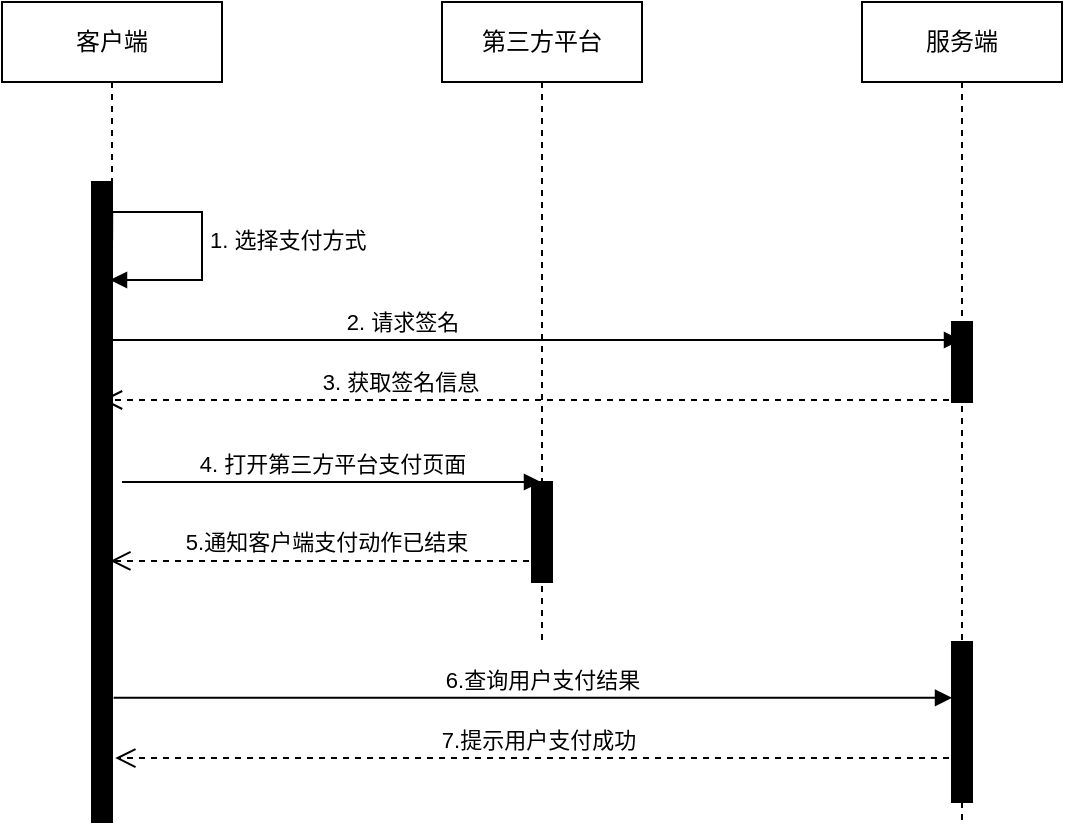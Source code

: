 <mxfile version="13.9.9" type="github">
  <diagram id="YM-SYasDEWVbzir2vy8I" name="Page-1">
    <mxGraphModel dx="925" dy="582" grid="1" gridSize="10" guides="1" tooltips="1" connect="1" arrows="1" fold="1" page="1" pageScale="1" pageWidth="827" pageHeight="1169" math="0" shadow="0">
      <root>
        <mxCell id="0" />
        <mxCell id="1" parent="0" />
        <mxCell id="XTWhxZR6wu2D6UM0us9H-2" value="第三方平台" style="shape=umlLifeline;perimeter=lifelinePerimeter;whiteSpace=wrap;html=1;container=1;collapsible=0;recursiveResize=0;outlineConnect=0;" vertex="1" parent="1">
          <mxGeometry x="260" y="80" width="100" height="320" as="geometry" />
        </mxCell>
        <mxCell id="XTWhxZR6wu2D6UM0us9H-16" value="" style="html=1;points=[];perimeter=orthogonalPerimeter;fillColor=#000000;" vertex="1" parent="XTWhxZR6wu2D6UM0us9H-2">
          <mxGeometry x="45" y="240" width="10" height="50" as="geometry" />
        </mxCell>
        <mxCell id="XTWhxZR6wu2D6UM0us9H-3" value="服务端" style="shape=umlLifeline;perimeter=lifelinePerimeter;whiteSpace=wrap;html=1;container=1;collapsible=0;recursiveResize=0;outlineConnect=0;" vertex="1" parent="1">
          <mxGeometry x="470" y="80" width="100" height="410" as="geometry" />
        </mxCell>
        <mxCell id="XTWhxZR6wu2D6UM0us9H-13" value="" style="html=1;points=[];perimeter=orthogonalPerimeter;fillColor=#000000;" vertex="1" parent="XTWhxZR6wu2D6UM0us9H-3">
          <mxGeometry x="45" y="160" width="10" height="40" as="geometry" />
        </mxCell>
        <mxCell id="XTWhxZR6wu2D6UM0us9H-14" value="" style="html=1;points=[];perimeter=orthogonalPerimeter;fillColor=#000000;" vertex="1" parent="XTWhxZR6wu2D6UM0us9H-3">
          <mxGeometry x="45" y="320" width="10" height="80" as="geometry" />
        </mxCell>
        <mxCell id="XTWhxZR6wu2D6UM0us9H-12" value="" style="html=1;verticalAlign=bottom;endArrow=block;" edge="1" parent="XTWhxZR6wu2D6UM0us9H-3" source="XTWhxZR6wu2D6UM0us9H-14" target="XTWhxZR6wu2D6UM0us9H-3">
          <mxGeometry width="80" relative="1" as="geometry">
            <mxPoint x="-380" y="290" as="sourcePoint" />
            <mxPoint x="-300" y="290" as="targetPoint" />
          </mxGeometry>
        </mxCell>
        <mxCell id="XTWhxZR6wu2D6UM0us9H-4" value="客户端" style="shape=umlLifeline;perimeter=lifelinePerimeter;whiteSpace=wrap;html=1;container=1;collapsible=0;recursiveResize=0;outlineConnect=0;" vertex="1" parent="1">
          <mxGeometry x="40" y="80" width="110" height="410" as="geometry" />
        </mxCell>
        <mxCell id="XTWhxZR6wu2D6UM0us9H-5" value="" style="html=1;points=[];perimeter=orthogonalPerimeter;fillColor=#000000;" vertex="1" parent="XTWhxZR6wu2D6UM0us9H-4">
          <mxGeometry x="45" y="90" width="10" height="320" as="geometry" />
        </mxCell>
        <mxCell id="XTWhxZR6wu2D6UM0us9H-6" value="1. 选择支付方式" style="edgeStyle=orthogonalEdgeStyle;html=1;align=left;spacingLeft=2;endArrow=block;rounded=0;exitX=1.006;exitY=0.092;exitDx=0;exitDy=0;exitPerimeter=0;" edge="1" parent="XTWhxZR6wu2D6UM0us9H-4">
          <mxGeometry x="0.055" relative="1" as="geometry">
            <mxPoint x="55.06" y="119.24" as="sourcePoint" />
            <Array as="points">
              <mxPoint x="55" y="105" />
              <mxPoint x="100" y="105" />
              <mxPoint x="100" y="139" />
            </Array>
            <mxPoint x="54" y="139" as="targetPoint" />
            <mxPoint as="offset" />
          </mxGeometry>
        </mxCell>
        <mxCell id="XTWhxZR6wu2D6UM0us9H-7" value="2. 请求签名" style="html=1;verticalAlign=bottom;endArrow=block;" edge="1" parent="XTWhxZR6wu2D6UM0us9H-4">
          <mxGeometry x="-0.301" width="80" relative="1" as="geometry">
            <mxPoint x="50" y="169" as="sourcePoint" />
            <mxPoint x="479.5" y="169" as="targetPoint" />
            <mxPoint as="offset" />
          </mxGeometry>
        </mxCell>
        <mxCell id="XTWhxZR6wu2D6UM0us9H-8" value="3. 获取签名信息" style="html=1;verticalAlign=bottom;endArrow=open;dashed=1;endSize=8;" edge="1" parent="XTWhxZR6wu2D6UM0us9H-4">
          <mxGeometry x="0.301" relative="1" as="geometry">
            <mxPoint x="479.5" y="199" as="sourcePoint" />
            <mxPoint x="50" y="199" as="targetPoint" />
            <mxPoint x="-1" as="offset" />
          </mxGeometry>
        </mxCell>
        <mxCell id="XTWhxZR6wu2D6UM0us9H-10" value="4. 打开第三方平台支付页面" style="html=1;verticalAlign=bottom;endArrow=block;" edge="1" parent="XTWhxZR6wu2D6UM0us9H-4" target="XTWhxZR6wu2D6UM0us9H-2">
          <mxGeometry width="80" relative="1" as="geometry">
            <mxPoint x="60" y="240" as="sourcePoint" />
            <mxPoint x="240" y="240" as="targetPoint" />
          </mxGeometry>
        </mxCell>
        <mxCell id="XTWhxZR6wu2D6UM0us9H-11" value="5.通知客户端支付动作已结束" style="html=1;verticalAlign=bottom;endArrow=open;dashed=1;endSize=8;entryX=0.917;entryY=0.592;entryDx=0;entryDy=0;entryPerimeter=0;" edge="1" parent="1" source="XTWhxZR6wu2D6UM0us9H-2" target="XTWhxZR6wu2D6UM0us9H-5">
          <mxGeometry relative="1" as="geometry">
            <mxPoint x="310" y="290" as="sourcePoint" />
            <mxPoint x="230" y="290" as="targetPoint" />
          </mxGeometry>
        </mxCell>
        <mxCell id="XTWhxZR6wu2D6UM0us9H-15" value="6.查询用户支付结果" style="html=1;verticalAlign=bottom;endArrow=block;exitX=1.083;exitY=0.806;exitDx=0;exitDy=0;exitPerimeter=0;" edge="1" parent="1" source="XTWhxZR6wu2D6UM0us9H-5" target="XTWhxZR6wu2D6UM0us9H-14">
          <mxGeometry x="0.02" width="80" relative="1" as="geometry">
            <mxPoint x="97" y="450" as="sourcePoint" />
            <mxPoint x="519.5" y="450" as="targetPoint" />
            <mxPoint as="offset" />
          </mxGeometry>
        </mxCell>
        <mxCell id="XTWhxZR6wu2D6UM0us9H-17" value="7.提示用户支付成功" style="html=1;verticalAlign=bottom;endArrow=open;dashed=1;endSize=8;entryX=0.515;entryY=0.922;entryDx=0;entryDy=0;entryPerimeter=0;" edge="1" parent="1" source="XTWhxZR6wu2D6UM0us9H-3" target="XTWhxZR6wu2D6UM0us9H-4">
          <mxGeometry relative="1" as="geometry">
            <mxPoint x="390" y="390" as="sourcePoint" />
            <mxPoint x="310" y="390" as="targetPoint" />
          </mxGeometry>
        </mxCell>
      </root>
    </mxGraphModel>
  </diagram>
</mxfile>
